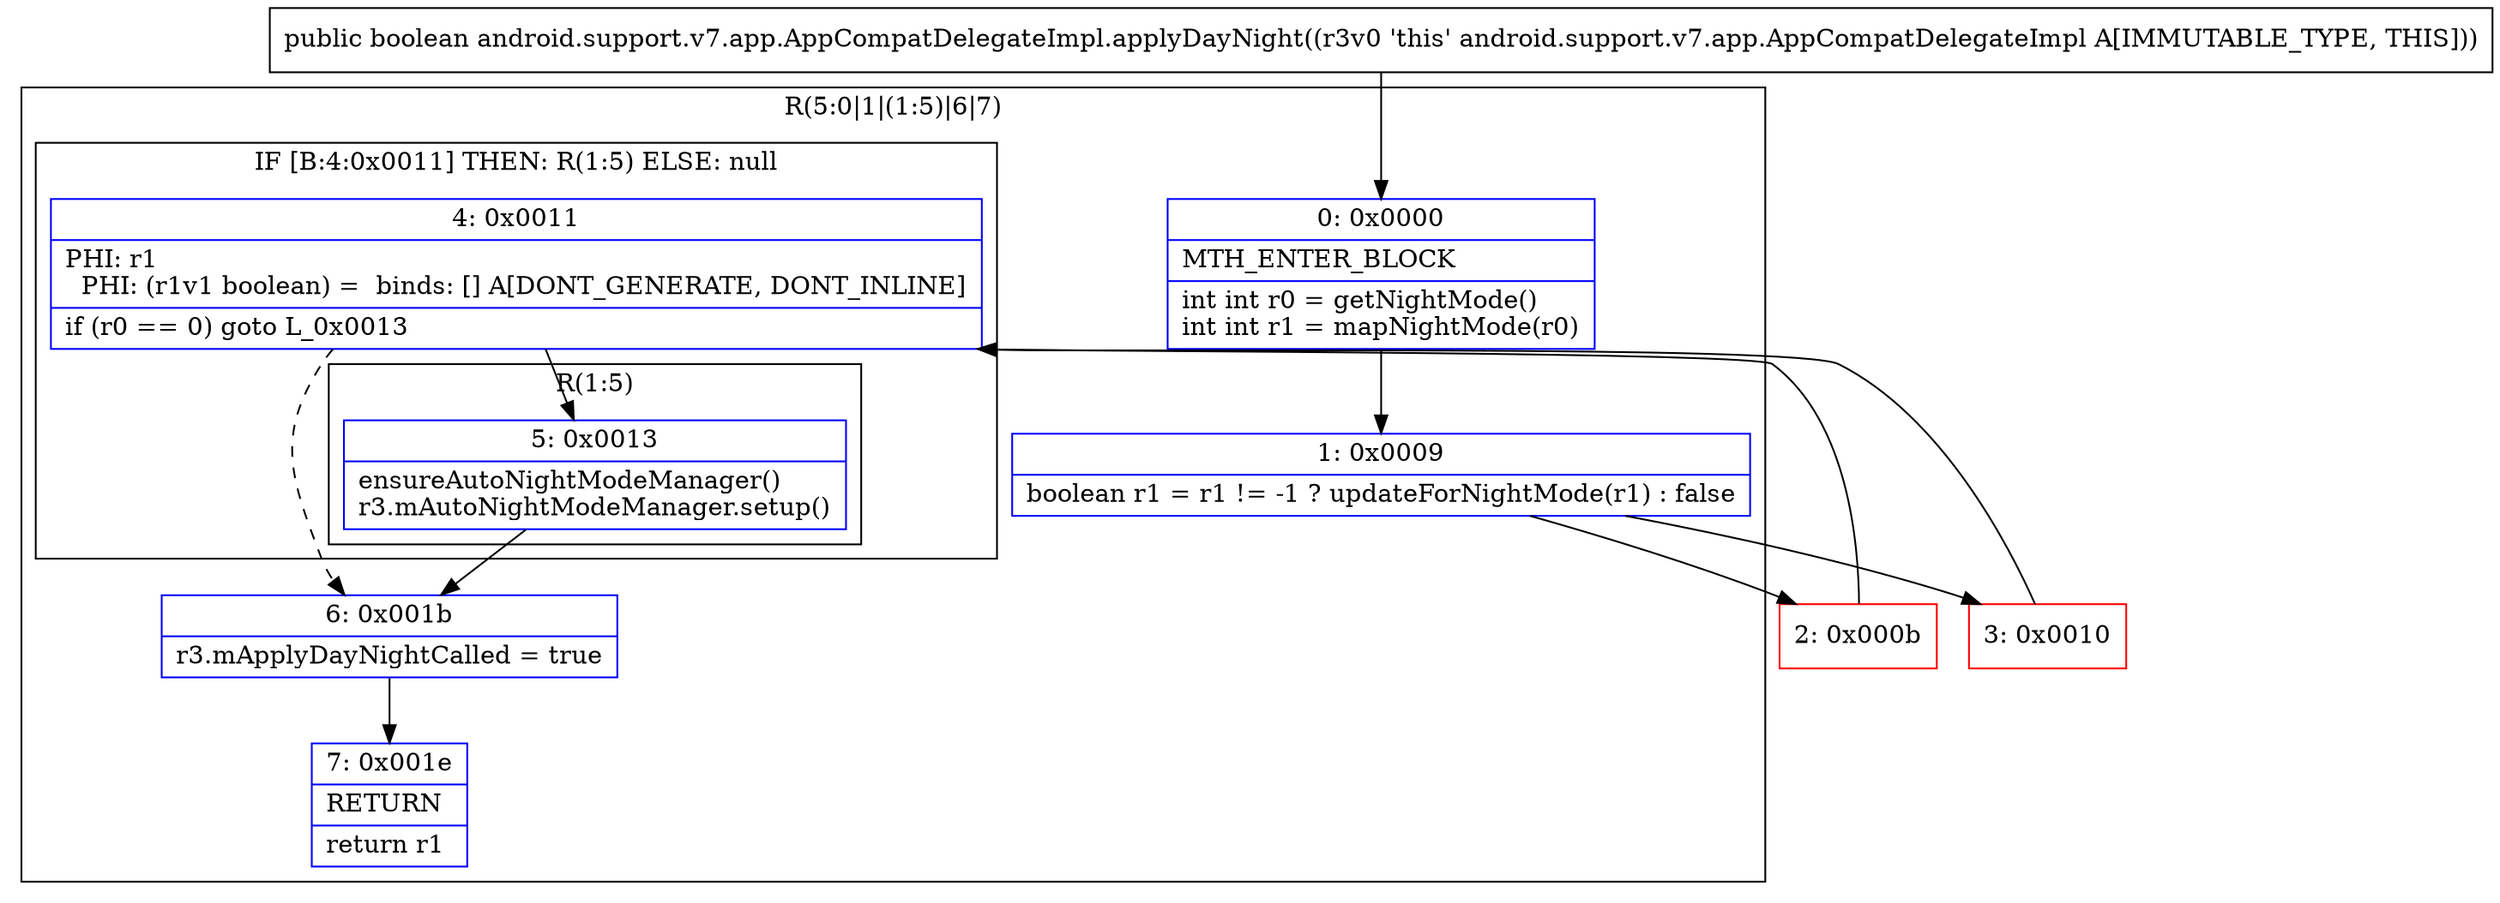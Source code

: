 digraph "CFG forandroid.support.v7.app.AppCompatDelegateImpl.applyDayNight()Z" {
subgraph cluster_Region_2045490070 {
label = "R(5:0|1|(1:5)|6|7)";
node [shape=record,color=blue];
Node_0 [shape=record,label="{0\:\ 0x0000|MTH_ENTER_BLOCK\l|int int r0 = getNightMode()\lint int r1 = mapNightMode(r0)\l}"];
Node_1 [shape=record,label="{1\:\ 0x0009|boolean r1 = r1 != \-1 ? updateForNightMode(r1) : false\l}"];
subgraph cluster_IfRegion_2130654289 {
label = "IF [B:4:0x0011] THEN: R(1:5) ELSE: null";
node [shape=record,color=blue];
Node_4 [shape=record,label="{4\:\ 0x0011|PHI: r1 \l  PHI: (r1v1 boolean) =  binds: [] A[DONT_GENERATE, DONT_INLINE]\l|if (r0 == 0) goto L_0x0013\l}"];
subgraph cluster_Region_2065785685 {
label = "R(1:5)";
node [shape=record,color=blue];
Node_5 [shape=record,label="{5\:\ 0x0013|ensureAutoNightModeManager()\lr3.mAutoNightModeManager.setup()\l}"];
}
}
Node_6 [shape=record,label="{6\:\ 0x001b|r3.mApplyDayNightCalled = true\l}"];
Node_7 [shape=record,label="{7\:\ 0x001e|RETURN\l|return r1\l}"];
}
Node_2 [shape=record,color=red,label="{2\:\ 0x000b}"];
Node_3 [shape=record,color=red,label="{3\:\ 0x0010}"];
MethodNode[shape=record,label="{public boolean android.support.v7.app.AppCompatDelegateImpl.applyDayNight((r3v0 'this' android.support.v7.app.AppCompatDelegateImpl A[IMMUTABLE_TYPE, THIS])) }"];
MethodNode -> Node_0;
Node_0 -> Node_1;
Node_1 -> Node_2;
Node_1 -> Node_3;
Node_4 -> Node_5;
Node_4 -> Node_6[style=dashed];
Node_5 -> Node_6;
Node_6 -> Node_7;
Node_2 -> Node_4;
Node_3 -> Node_4;
}

